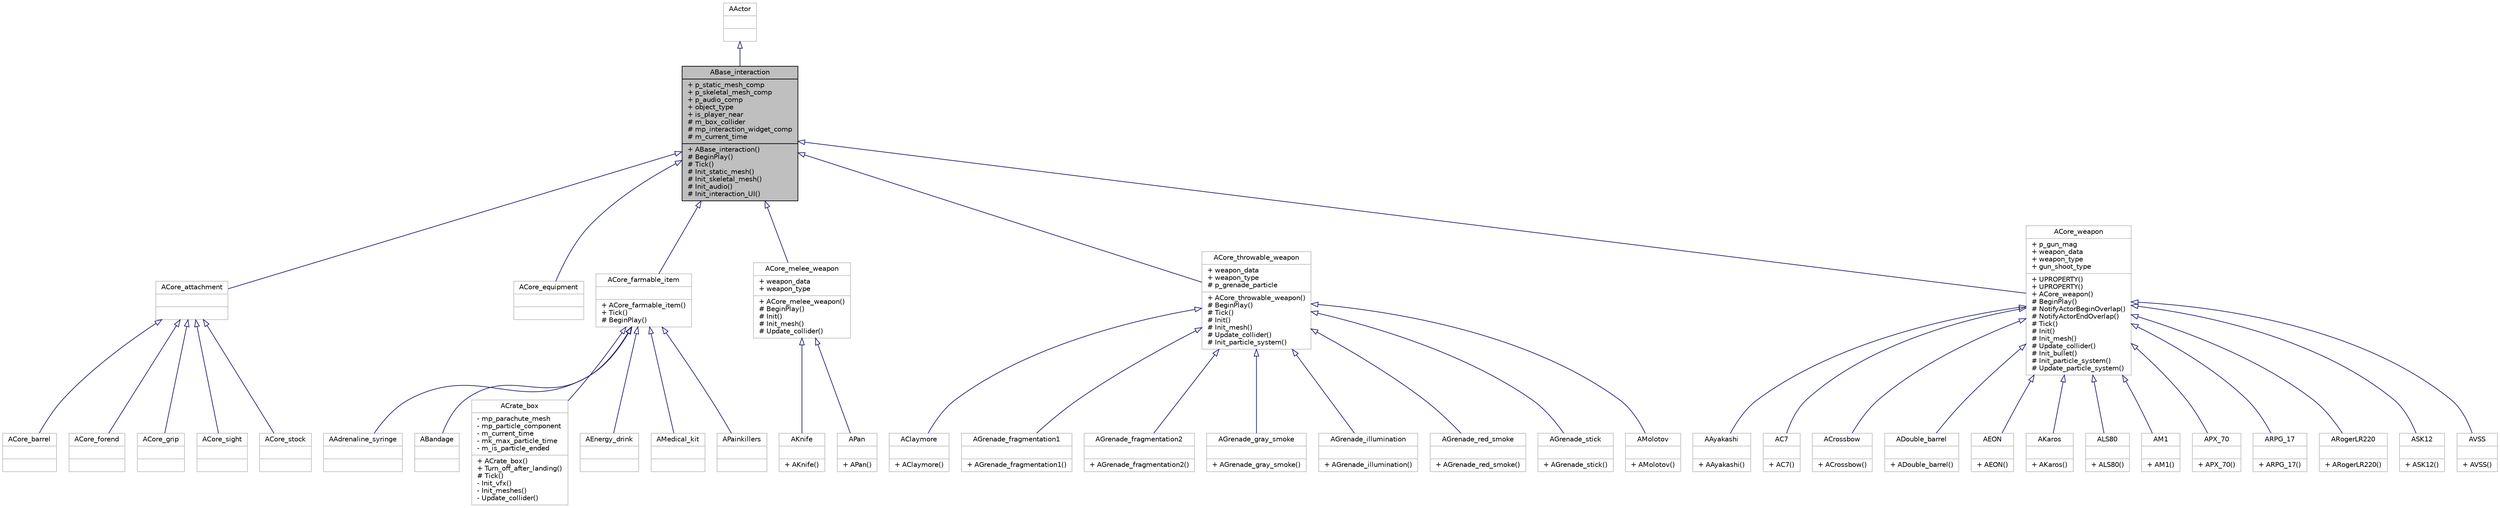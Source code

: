 digraph "ABase_interaction"
{
 // LATEX_PDF_SIZE
  edge [fontname="Helvetica",fontsize="10",labelfontname="Helvetica",labelfontsize="10"];
  node [fontname="Helvetica",fontsize="10",shape=record];
  Node1 [label="{ABase_interaction\n|+ p_static_mesh_comp\l+ p_skeletal_mesh_comp\l+ p_audio_comp\l+ object_type\l+ is_player_near\l# m_box_collider\l# mp_interaction_widget_comp\l# m_current_time\l|+ ABase_interaction()\l# BeginPlay()\l# Tick()\l# Init_static_mesh()\l# Init_skeletal_mesh()\l# Init_audio()\l# Init_interaction_UI()\l}",height=0.2,width=0.4,color="black", fillcolor="grey75", style="filled", fontcolor="black",tooltip=" "];
  Node2 -> Node1 [dir="back",color="midnightblue",fontsize="10",style="solid",arrowtail="onormal",fontname="Helvetica"];
  Node2 [label="{AActor\n||}",height=0.2,width=0.4,color="grey75", fillcolor="white", style="filled",tooltip=" "];
  Node1 -> Node3 [dir="back",color="midnightblue",fontsize="10",style="solid",arrowtail="onormal",fontname="Helvetica"];
  Node3 [label="{ACore_attachment\n||}",height=0.2,width=0.4,color="grey75", fillcolor="white", style="filled",URL="$class_a_core__attachment.html",tooltip=" "];
  Node3 -> Node4 [dir="back",color="midnightblue",fontsize="10",style="solid",arrowtail="onormal",fontname="Helvetica"];
  Node4 [label="{ACore_barrel\n||}",height=0.2,width=0.4,color="grey75", fillcolor="white", style="filled",URL="$class_a_core__barrel.html",tooltip=" "];
  Node3 -> Node5 [dir="back",color="midnightblue",fontsize="10",style="solid",arrowtail="onormal",fontname="Helvetica"];
  Node5 [label="{ACore_forend\n||}",height=0.2,width=0.4,color="grey75", fillcolor="white", style="filled",URL="$class_a_core__forend.html",tooltip=" "];
  Node3 -> Node6 [dir="back",color="midnightblue",fontsize="10",style="solid",arrowtail="onormal",fontname="Helvetica"];
  Node6 [label="{ACore_grip\n||}",height=0.2,width=0.4,color="grey75", fillcolor="white", style="filled",URL="$class_a_core__grip.html",tooltip=" "];
  Node3 -> Node7 [dir="back",color="midnightblue",fontsize="10",style="solid",arrowtail="onormal",fontname="Helvetica"];
  Node7 [label="{ACore_sight\n||}",height=0.2,width=0.4,color="grey75", fillcolor="white", style="filled",URL="$class_a_core__sight.html",tooltip=" "];
  Node3 -> Node8 [dir="back",color="midnightblue",fontsize="10",style="solid",arrowtail="onormal",fontname="Helvetica"];
  Node8 [label="{ACore_stock\n||}",height=0.2,width=0.4,color="grey75", fillcolor="white", style="filled",URL="$class_a_core__stock.html",tooltip=" "];
  Node1 -> Node9 [dir="back",color="midnightblue",fontsize="10",style="solid",arrowtail="onormal",fontname="Helvetica"];
  Node9 [label="{ACore_equipment\n||}",height=0.2,width=0.4,color="grey75", fillcolor="white", style="filled",URL="$class_a_core__equipment.html",tooltip=" "];
  Node1 -> Node10 [dir="back",color="midnightblue",fontsize="10",style="solid",arrowtail="onormal",fontname="Helvetica"];
  Node10 [label="{ACore_farmable_item\n||+ ACore_farmable_item()\l+ Tick()\l# BeginPlay()\l}",height=0.2,width=0.4,color="grey75", fillcolor="white", style="filled",URL="$class_a_core__farmable__item.html",tooltip=" "];
  Node10 -> Node11 [dir="back",color="midnightblue",fontsize="10",style="solid",arrowtail="onormal",fontname="Helvetica"];
  Node11 [label="{AAdrenaline_syringe\n||}",height=0.2,width=0.4,color="grey75", fillcolor="white", style="filled",URL="$class_a_adrenaline__syringe.html",tooltip=" "];
  Node10 -> Node12 [dir="back",color="midnightblue",fontsize="10",style="solid",arrowtail="onormal",fontname="Helvetica"];
  Node12 [label="{ABandage\n||}",height=0.2,width=0.4,color="grey75", fillcolor="white", style="filled",URL="$class_a_bandage.html",tooltip=" "];
  Node10 -> Node13 [dir="back",color="midnightblue",fontsize="10",style="solid",arrowtail="onormal",fontname="Helvetica"];
  Node13 [label="{ACrate_box\n|- mp_parachute_mesh\l- mp_particle_component\l- m_current_time\l- mk_max_particle_time\l- m_is_particle_ended\l|+ ACrate_box()\l+ Turn_off_after_landing()\l# Tick()\l- Init_vfx()\l- Init_meshes()\l- Update_collider()\l}",height=0.2,width=0.4,color="grey75", fillcolor="white", style="filled",URL="$class_a_crate__box.html",tooltip=" "];
  Node10 -> Node14 [dir="back",color="midnightblue",fontsize="10",style="solid",arrowtail="onormal",fontname="Helvetica"];
  Node14 [label="{AEnergy_drink\n||}",height=0.2,width=0.4,color="grey75", fillcolor="white", style="filled",URL="$class_a_energy__drink.html",tooltip=" "];
  Node10 -> Node15 [dir="back",color="midnightblue",fontsize="10",style="solid",arrowtail="onormal",fontname="Helvetica"];
  Node15 [label="{AMedical_kit\n||}",height=0.2,width=0.4,color="grey75", fillcolor="white", style="filled",URL="$class_a_medical__kit.html",tooltip=" "];
  Node10 -> Node16 [dir="back",color="midnightblue",fontsize="10",style="solid",arrowtail="onormal",fontname="Helvetica"];
  Node16 [label="{APainkillers\n||}",height=0.2,width=0.4,color="grey75", fillcolor="white", style="filled",URL="$class_a_painkillers.html",tooltip=" "];
  Node1 -> Node17 [dir="back",color="midnightblue",fontsize="10",style="solid",arrowtail="onormal",fontname="Helvetica"];
  Node17 [label="{ACore_melee_weapon\n|+ weapon_data\l+ weapon_type\l|+ ACore_melee_weapon()\l# BeginPlay()\l# Init()\l# Init_mesh()\l# Update_collider()\l}",height=0.2,width=0.4,color="grey75", fillcolor="white", style="filled",URL="$class_a_core__melee__weapon.html",tooltip=" "];
  Node17 -> Node18 [dir="back",color="midnightblue",fontsize="10",style="solid",arrowtail="onormal",fontname="Helvetica"];
  Node18 [label="{AKnife\n||+ AKnife()\l}",height=0.2,width=0.4,color="grey75", fillcolor="white", style="filled",URL="$class_a_knife.html",tooltip=" "];
  Node17 -> Node19 [dir="back",color="midnightblue",fontsize="10",style="solid",arrowtail="onormal",fontname="Helvetica"];
  Node19 [label="{APan\n||+ APan()\l}",height=0.2,width=0.4,color="grey75", fillcolor="white", style="filled",URL="$class_a_pan.html",tooltip=" "];
  Node1 -> Node20 [dir="back",color="midnightblue",fontsize="10",style="solid",arrowtail="onormal",fontname="Helvetica"];
  Node20 [label="{ACore_throwable_weapon\n|+ weapon_data\l+ weapon_type\l# p_grenade_particle\l|+ ACore_throwable_weapon()\l# BeginPlay()\l# Tick()\l# Init()\l# Init_mesh()\l# Update_collider()\l# Init_particle_system()\l}",height=0.2,width=0.4,color="grey75", fillcolor="white", style="filled",URL="$class_a_core__throwable__weapon.html",tooltip=" "];
  Node20 -> Node21 [dir="back",color="midnightblue",fontsize="10",style="solid",arrowtail="onormal",fontname="Helvetica"];
  Node21 [label="{AClaymore\n||+ AClaymore()\l}",height=0.2,width=0.4,color="grey75", fillcolor="white", style="filled",URL="$class_a_claymore.html",tooltip=" "];
  Node20 -> Node22 [dir="back",color="midnightblue",fontsize="10",style="solid",arrowtail="onormal",fontname="Helvetica"];
  Node22 [label="{AGrenade_fragmentation1\n||+ AGrenade_fragmentation1()\l}",height=0.2,width=0.4,color="grey75", fillcolor="white", style="filled",URL="$class_a_grenade__fragmentation1.html",tooltip=" "];
  Node20 -> Node23 [dir="back",color="midnightblue",fontsize="10",style="solid",arrowtail="onormal",fontname="Helvetica"];
  Node23 [label="{AGrenade_fragmentation2\n||+ AGrenade_fragmentation2()\l}",height=0.2,width=0.4,color="grey75", fillcolor="white", style="filled",URL="$class_a_grenade__fragmentation2.html",tooltip=" "];
  Node20 -> Node24 [dir="back",color="midnightblue",fontsize="10",style="solid",arrowtail="onormal",fontname="Helvetica"];
  Node24 [label="{AGrenade_gray_smoke\n||+ AGrenade_gray_smoke()\l}",height=0.2,width=0.4,color="grey75", fillcolor="white", style="filled",URL="$class_a_grenade__gray__smoke.html",tooltip=" "];
  Node20 -> Node25 [dir="back",color="midnightblue",fontsize="10",style="solid",arrowtail="onormal",fontname="Helvetica"];
  Node25 [label="{AGrenade_illumination\n||+ AGrenade_illumination()\l}",height=0.2,width=0.4,color="grey75", fillcolor="white", style="filled",URL="$class_a_grenade__illumination.html",tooltip=" "];
  Node20 -> Node26 [dir="back",color="midnightblue",fontsize="10",style="solid",arrowtail="onormal",fontname="Helvetica"];
  Node26 [label="{AGrenade_red_smoke\n||+ AGrenade_red_smoke()\l}",height=0.2,width=0.4,color="grey75", fillcolor="white", style="filled",URL="$class_a_grenade__red__smoke.html",tooltip=" "];
  Node20 -> Node27 [dir="back",color="midnightblue",fontsize="10",style="solid",arrowtail="onormal",fontname="Helvetica"];
  Node27 [label="{AGrenade_stick\n||+ AGrenade_stick()\l}",height=0.2,width=0.4,color="grey75", fillcolor="white", style="filled",URL="$class_a_grenade__stick.html",tooltip=" "];
  Node20 -> Node28 [dir="back",color="midnightblue",fontsize="10",style="solid",arrowtail="onormal",fontname="Helvetica"];
  Node28 [label="{AMolotov\n||+ AMolotov()\l}",height=0.2,width=0.4,color="grey75", fillcolor="white", style="filled",URL="$class_a_molotov.html",tooltip=" "];
  Node1 -> Node29 [dir="back",color="midnightblue",fontsize="10",style="solid",arrowtail="onormal",fontname="Helvetica"];
  Node29 [label="{ACore_weapon\n|+ p_gun_mag\l+ weapon_data\l+ weapon_type\l+ gun_shoot_type\l|+ UPROPERTY()\l+ UPROPERTY()\l+ ACore_weapon()\l# BeginPlay()\l# NotifyActorBeginOverlap()\l# NotifyActorEndOverlap()\l# Tick()\l# Init()\l# Init_mesh()\l# Update_collider()\l# Init_bullet()\l# Init_particle_system()\l# Update_particle_system()\l}",height=0.2,width=0.4,color="grey75", fillcolor="white", style="filled",URL="$class_a_core__weapon.html",tooltip=" "];
  Node29 -> Node30 [dir="back",color="midnightblue",fontsize="10",style="solid",arrowtail="onormal",fontname="Helvetica"];
  Node30 [label="{AAyakashi\n||+ AAyakashi()\l}",height=0.2,width=0.4,color="grey75", fillcolor="white", style="filled",URL="$class_a_ayakashi.html",tooltip=" "];
  Node29 -> Node31 [dir="back",color="midnightblue",fontsize="10",style="solid",arrowtail="onormal",fontname="Helvetica"];
  Node31 [label="{AC7\n||+ AC7()\l}",height=0.2,width=0.4,color="grey75", fillcolor="white", style="filled",URL="$class_a_c7.html",tooltip=" "];
  Node29 -> Node32 [dir="back",color="midnightblue",fontsize="10",style="solid",arrowtail="onormal",fontname="Helvetica"];
  Node32 [label="{ACrossbow\n||+ ACrossbow()\l}",height=0.2,width=0.4,color="grey75", fillcolor="white", style="filled",URL="$class_a_crossbow.html",tooltip=" "];
  Node29 -> Node33 [dir="back",color="midnightblue",fontsize="10",style="solid",arrowtail="onormal",fontname="Helvetica"];
  Node33 [label="{ADouble_barrel\n||+ ADouble_barrel()\l}",height=0.2,width=0.4,color="grey75", fillcolor="white", style="filled",URL="$class_a_double__barrel.html",tooltip=" "];
  Node29 -> Node34 [dir="back",color="midnightblue",fontsize="10",style="solid",arrowtail="onormal",fontname="Helvetica"];
  Node34 [label="{AEON\n||+ AEON()\l}",height=0.2,width=0.4,color="grey75", fillcolor="white", style="filled",URL="$class_a_e_o_n.html",tooltip=" "];
  Node29 -> Node35 [dir="back",color="midnightblue",fontsize="10",style="solid",arrowtail="onormal",fontname="Helvetica"];
  Node35 [label="{AKaros\n||+ AKaros()\l}",height=0.2,width=0.4,color="grey75", fillcolor="white", style="filled",URL="$class_a_karos.html",tooltip=" "];
  Node29 -> Node36 [dir="back",color="midnightblue",fontsize="10",style="solid",arrowtail="onormal",fontname="Helvetica"];
  Node36 [label="{ALS80\n||+ ALS80()\l}",height=0.2,width=0.4,color="grey75", fillcolor="white", style="filled",URL="$class_a_l_s80.html",tooltip=" "];
  Node29 -> Node37 [dir="back",color="midnightblue",fontsize="10",style="solid",arrowtail="onormal",fontname="Helvetica"];
  Node37 [label="{AM1\n||+ AM1()\l}",height=0.2,width=0.4,color="grey75", fillcolor="white", style="filled",URL="$class_a_m1.html",tooltip=" "];
  Node29 -> Node38 [dir="back",color="midnightblue",fontsize="10",style="solid",arrowtail="onormal",fontname="Helvetica"];
  Node38 [label="{APX_70\n||+ APX_70()\l}",height=0.2,width=0.4,color="grey75", fillcolor="white", style="filled",URL="$class_a_p_x__70.html",tooltip=" "];
  Node29 -> Node39 [dir="back",color="midnightblue",fontsize="10",style="solid",arrowtail="onormal",fontname="Helvetica"];
  Node39 [label="{ARPG_17\n||+ ARPG_17()\l}",height=0.2,width=0.4,color="grey75", fillcolor="white", style="filled",URL="$class_a_r_p_g__17.html",tooltip=" "];
  Node29 -> Node40 [dir="back",color="midnightblue",fontsize="10",style="solid",arrowtail="onormal",fontname="Helvetica"];
  Node40 [label="{ARogerLR220\n||+ ARogerLR220()\l}",height=0.2,width=0.4,color="grey75", fillcolor="white", style="filled",URL="$class_a_roger_l_r220.html",tooltip=" "];
  Node29 -> Node41 [dir="back",color="midnightblue",fontsize="10",style="solid",arrowtail="onormal",fontname="Helvetica"];
  Node41 [label="{ASK12\n||+ ASK12()\l}",height=0.2,width=0.4,color="grey75", fillcolor="white", style="filled",URL="$class_a_s_k12.html",tooltip=" "];
  Node29 -> Node42 [dir="back",color="midnightblue",fontsize="10",style="solid",arrowtail="onormal",fontname="Helvetica"];
  Node42 [label="{AVSS\n||+ AVSS()\l}",height=0.2,width=0.4,color="grey75", fillcolor="white", style="filled",URL="$class_a_v_s_s.html",tooltip=" "];
}
